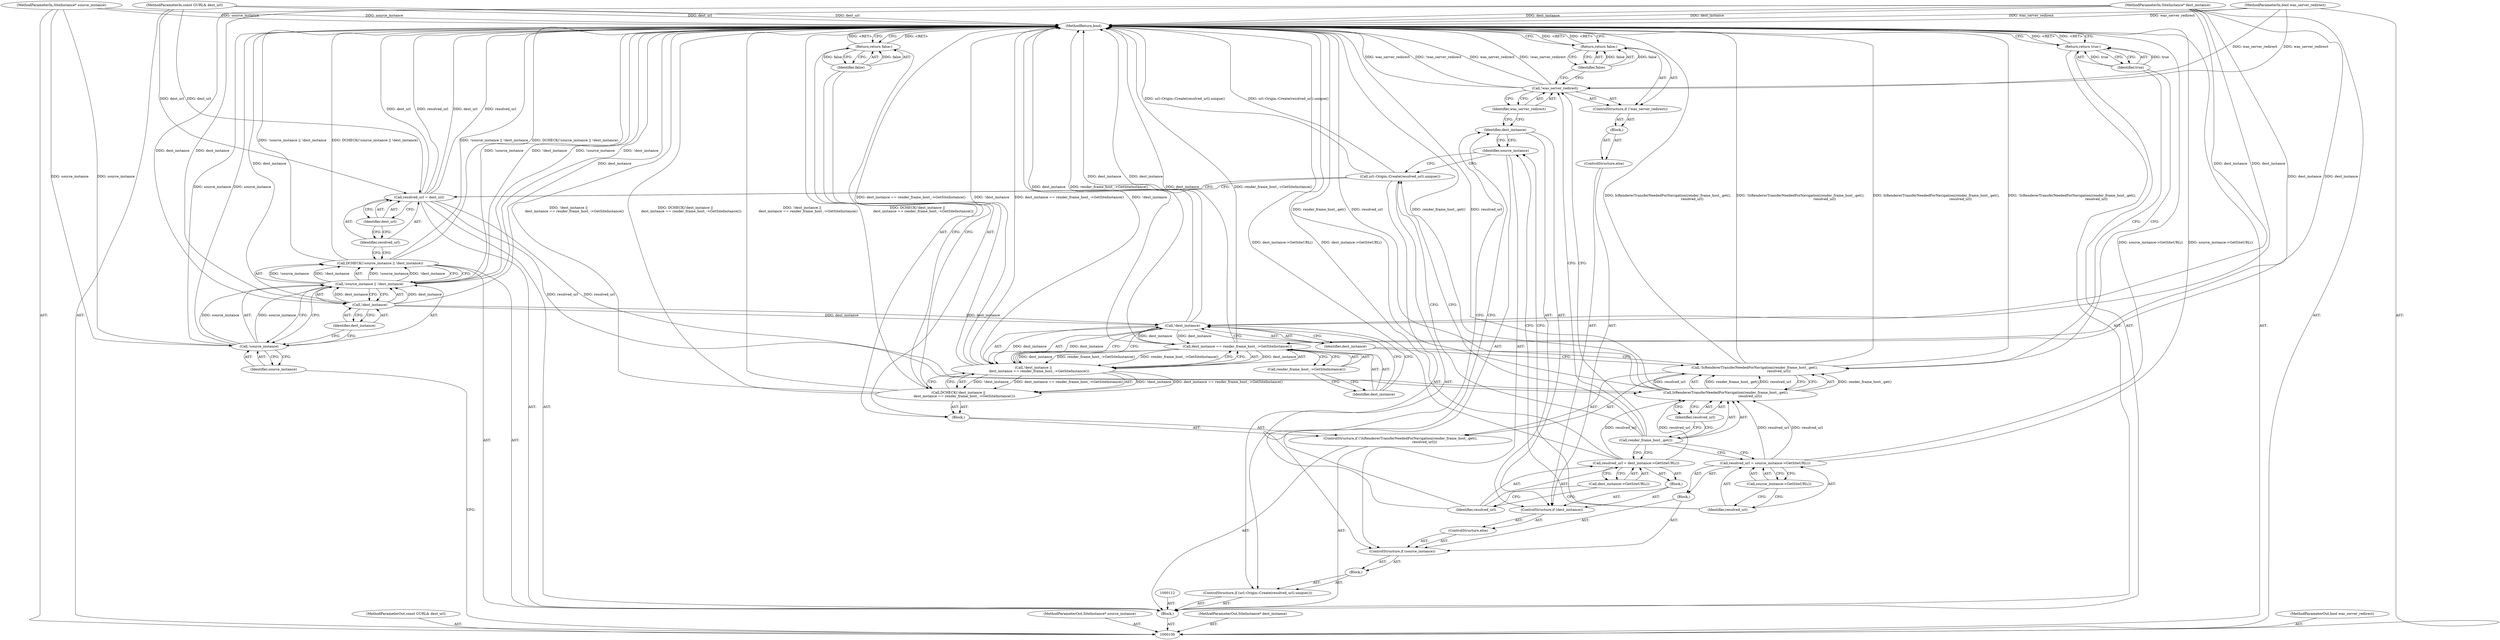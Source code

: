 digraph "1_Chrome_0bb3f5c715eb66bb5c1fb05fd81d902ca57f33ca_0" {
"1000156" [label="(MethodReturn,bool)"];
"1000121" [label="(Block,)"];
"1000119" [label="(ControlStructure,if (source_instance))"];
"1000120" [label="(Identifier,source_instance)"];
"1000124" [label="(Call,source_instance->GetSiteURL())"];
"1000122" [label="(Call,resolved_url = source_instance->GetSiteURL())"];
"1000123" [label="(Identifier,resolved_url)"];
"1000126" [label="(ControlStructure,if (dest_instance))"];
"1000127" [label="(Identifier,dest_instance)"];
"1000128" [label="(Block,)"];
"1000125" [label="(ControlStructure,else)"];
"1000131" [label="(Call,dest_instance->GetSiteURL())"];
"1000129" [label="(Call,resolved_url = dest_instance->GetSiteURL())"];
"1000130" [label="(Identifier,resolved_url)"];
"1000133" [label="(Block,)"];
"1000132" [label="(ControlStructure,else)"];
"1000135" [label="(Call,!was_server_redirect)"];
"1000136" [label="(Identifier,was_server_redirect)"];
"1000134" [label="(ControlStructure,if (!was_server_redirect))"];
"1000138" [label="(Identifier,false)"];
"1000137" [label="(Return,return false;)"];
"1000101" [label="(MethodParameterIn,const GURL& dest_url)"];
"1000207" [label="(MethodParameterOut,const GURL& dest_url)"];
"1000139" [label="(ControlStructure,if (!IsRendererTransferNeededForNavigation(render_frame_host_.get(),\n                                             resolved_url)))"];
"1000142" [label="(Call,render_frame_host_.get())"];
"1000140" [label="(Call,!IsRendererTransferNeededForNavigation(render_frame_host_.get(),\n                                             resolved_url))"];
"1000141" [label="(Call,IsRendererTransferNeededForNavigation(render_frame_host_.get(),\n                                             resolved_url))"];
"1000143" [label="(Identifier,resolved_url)"];
"1000144" [label="(Block,)"];
"1000146" [label="(Call,!dest_instance ||\n           dest_instance == render_frame_host_->GetSiteInstance())"];
"1000147" [label="(Call,!dest_instance)"];
"1000148" [label="(Identifier,dest_instance)"];
"1000145" [label="(Call,DCHECK(!dest_instance ||\n           dest_instance == render_frame_host_->GetSiteInstance()))"];
"1000149" [label="(Call,dest_instance == render_frame_host_->GetSiteInstance())"];
"1000150" [label="(Identifier,dest_instance)"];
"1000151" [label="(Call,render_frame_host_->GetSiteInstance())"];
"1000153" [label="(Identifier,false)"];
"1000152" [label="(Return,return false;)"];
"1000154" [label="(Return,return true;)"];
"1000155" [label="(Identifier,true)"];
"1000102" [label="(MethodParameterIn,SiteInstance* source_instance)"];
"1000208" [label="(MethodParameterOut,SiteInstance* source_instance)"];
"1000103" [label="(MethodParameterIn,SiteInstance* dest_instance)"];
"1000209" [label="(MethodParameterOut,SiteInstance* dest_instance)"];
"1000105" [label="(Block,)"];
"1000104" [label="(MethodParameterIn,bool was_server_redirect)"];
"1000210" [label="(MethodParameterOut,bool was_server_redirect)"];
"1000109" [label="(Identifier,source_instance)"];
"1000106" [label="(Call,DCHECK(!source_instance || !dest_instance))"];
"1000110" [label="(Call,!dest_instance)"];
"1000111" [label="(Identifier,dest_instance)"];
"1000107" [label="(Call,!source_instance || !dest_instance)"];
"1000108" [label="(Call,!source_instance)"];
"1000115" [label="(Identifier,dest_url)"];
"1000113" [label="(Call,resolved_url = dest_url)"];
"1000114" [label="(Identifier,resolved_url)"];
"1000116" [label="(ControlStructure,if (url::Origin::Create(resolved_url).unique()))"];
"1000118" [label="(Block,)"];
"1000117" [label="(Call,url::Origin::Create(resolved_url).unique())"];
"1000156" -> "1000100"  [label="AST: "];
"1000156" -> "1000137"  [label="CFG: "];
"1000156" -> "1000152"  [label="CFG: "];
"1000156" -> "1000154"  [label="CFG: "];
"1000152" -> "1000156"  [label="DDG: <RET>"];
"1000137" -> "1000156"  [label="DDG: <RET>"];
"1000117" -> "1000156"  [label="DDG: url::Origin::Create(resolved_url).unique()"];
"1000141" -> "1000156"  [label="DDG: render_frame_host_.get()"];
"1000141" -> "1000156"  [label="DDG: resolved_url"];
"1000107" -> "1000156"  [label="DDG: !source_instance"];
"1000107" -> "1000156"  [label="DDG: !dest_instance"];
"1000104" -> "1000156"  [label="DDG: was_server_redirect"];
"1000113" -> "1000156"  [label="DDG: resolved_url"];
"1000113" -> "1000156"  [label="DDG: dest_url"];
"1000140" -> "1000156"  [label="DDG: IsRendererTransferNeededForNavigation(render_frame_host_.get(),\n                                             resolved_url)"];
"1000140" -> "1000156"  [label="DDG: !IsRendererTransferNeededForNavigation(render_frame_host_.get(),\n                                             resolved_url)"];
"1000102" -> "1000156"  [label="DDG: source_instance"];
"1000149" -> "1000156"  [label="DDG: dest_instance"];
"1000149" -> "1000156"  [label="DDG: render_frame_host_->GetSiteInstance()"];
"1000145" -> "1000156"  [label="DDG: !dest_instance ||\n           dest_instance == render_frame_host_->GetSiteInstance()"];
"1000145" -> "1000156"  [label="DDG: DCHECK(!dest_instance ||\n           dest_instance == render_frame_host_->GetSiteInstance())"];
"1000106" -> "1000156"  [label="DDG: !source_instance || !dest_instance"];
"1000106" -> "1000156"  [label="DDG: DCHECK(!source_instance || !dest_instance)"];
"1000103" -> "1000156"  [label="DDG: dest_instance"];
"1000146" -> "1000156"  [label="DDG: dest_instance == render_frame_host_->GetSiteInstance()"];
"1000146" -> "1000156"  [label="DDG: !dest_instance"];
"1000147" -> "1000156"  [label="DDG: dest_instance"];
"1000135" -> "1000156"  [label="DDG: !was_server_redirect"];
"1000135" -> "1000156"  [label="DDG: was_server_redirect"];
"1000101" -> "1000156"  [label="DDG: dest_url"];
"1000110" -> "1000156"  [label="DDG: dest_instance"];
"1000108" -> "1000156"  [label="DDG: source_instance"];
"1000129" -> "1000156"  [label="DDG: dest_instance->GetSiteURL()"];
"1000122" -> "1000156"  [label="DDG: source_instance->GetSiteURL()"];
"1000154" -> "1000156"  [label="DDG: <RET>"];
"1000121" -> "1000119"  [label="AST: "];
"1000122" -> "1000121"  [label="AST: "];
"1000119" -> "1000118"  [label="AST: "];
"1000120" -> "1000119"  [label="AST: "];
"1000121" -> "1000119"  [label="AST: "];
"1000125" -> "1000119"  [label="AST: "];
"1000120" -> "1000119"  [label="AST: "];
"1000120" -> "1000117"  [label="CFG: "];
"1000123" -> "1000120"  [label="CFG: "];
"1000127" -> "1000120"  [label="CFG: "];
"1000124" -> "1000122"  [label="AST: "];
"1000124" -> "1000123"  [label="CFG: "];
"1000122" -> "1000124"  [label="CFG: "];
"1000122" -> "1000121"  [label="AST: "];
"1000122" -> "1000124"  [label="CFG: "];
"1000123" -> "1000122"  [label="AST: "];
"1000124" -> "1000122"  [label="AST: "];
"1000142" -> "1000122"  [label="CFG: "];
"1000122" -> "1000156"  [label="DDG: source_instance->GetSiteURL()"];
"1000122" -> "1000141"  [label="DDG: resolved_url"];
"1000123" -> "1000122"  [label="AST: "];
"1000123" -> "1000120"  [label="CFG: "];
"1000124" -> "1000123"  [label="CFG: "];
"1000126" -> "1000125"  [label="AST: "];
"1000127" -> "1000126"  [label="AST: "];
"1000128" -> "1000126"  [label="AST: "];
"1000132" -> "1000126"  [label="AST: "];
"1000127" -> "1000126"  [label="AST: "];
"1000127" -> "1000120"  [label="CFG: "];
"1000130" -> "1000127"  [label="CFG: "];
"1000136" -> "1000127"  [label="CFG: "];
"1000128" -> "1000126"  [label="AST: "];
"1000129" -> "1000128"  [label="AST: "];
"1000125" -> "1000119"  [label="AST: "];
"1000126" -> "1000125"  [label="AST: "];
"1000131" -> "1000129"  [label="AST: "];
"1000131" -> "1000130"  [label="CFG: "];
"1000129" -> "1000131"  [label="CFG: "];
"1000129" -> "1000128"  [label="AST: "];
"1000129" -> "1000131"  [label="CFG: "];
"1000130" -> "1000129"  [label="AST: "];
"1000131" -> "1000129"  [label="AST: "];
"1000142" -> "1000129"  [label="CFG: "];
"1000129" -> "1000156"  [label="DDG: dest_instance->GetSiteURL()"];
"1000129" -> "1000141"  [label="DDG: resolved_url"];
"1000130" -> "1000129"  [label="AST: "];
"1000130" -> "1000127"  [label="CFG: "];
"1000131" -> "1000130"  [label="CFG: "];
"1000133" -> "1000132"  [label="AST: "];
"1000134" -> "1000133"  [label="AST: "];
"1000132" -> "1000126"  [label="AST: "];
"1000133" -> "1000132"  [label="AST: "];
"1000135" -> "1000134"  [label="AST: "];
"1000135" -> "1000136"  [label="CFG: "];
"1000136" -> "1000135"  [label="AST: "];
"1000138" -> "1000135"  [label="CFG: "];
"1000142" -> "1000135"  [label="CFG: "];
"1000135" -> "1000156"  [label="DDG: !was_server_redirect"];
"1000135" -> "1000156"  [label="DDG: was_server_redirect"];
"1000104" -> "1000135"  [label="DDG: was_server_redirect"];
"1000136" -> "1000135"  [label="AST: "];
"1000136" -> "1000127"  [label="CFG: "];
"1000135" -> "1000136"  [label="CFG: "];
"1000134" -> "1000133"  [label="AST: "];
"1000135" -> "1000134"  [label="AST: "];
"1000137" -> "1000134"  [label="AST: "];
"1000138" -> "1000137"  [label="AST: "];
"1000138" -> "1000135"  [label="CFG: "];
"1000137" -> "1000138"  [label="CFG: "];
"1000138" -> "1000137"  [label="DDG: false"];
"1000137" -> "1000134"  [label="AST: "];
"1000137" -> "1000138"  [label="CFG: "];
"1000138" -> "1000137"  [label="AST: "];
"1000156" -> "1000137"  [label="CFG: "];
"1000137" -> "1000156"  [label="DDG: <RET>"];
"1000138" -> "1000137"  [label="DDG: false"];
"1000101" -> "1000100"  [label="AST: "];
"1000101" -> "1000156"  [label="DDG: dest_url"];
"1000101" -> "1000113"  [label="DDG: dest_url"];
"1000207" -> "1000100"  [label="AST: "];
"1000139" -> "1000105"  [label="AST: "];
"1000140" -> "1000139"  [label="AST: "];
"1000144" -> "1000139"  [label="AST: "];
"1000142" -> "1000141"  [label="AST: "];
"1000142" -> "1000122"  [label="CFG: "];
"1000142" -> "1000129"  [label="CFG: "];
"1000142" -> "1000135"  [label="CFG: "];
"1000142" -> "1000117"  [label="CFG: "];
"1000143" -> "1000142"  [label="CFG: "];
"1000140" -> "1000139"  [label="AST: "];
"1000140" -> "1000141"  [label="CFG: "];
"1000141" -> "1000140"  [label="AST: "];
"1000148" -> "1000140"  [label="CFG: "];
"1000155" -> "1000140"  [label="CFG: "];
"1000140" -> "1000156"  [label="DDG: IsRendererTransferNeededForNavigation(render_frame_host_.get(),\n                                             resolved_url)"];
"1000140" -> "1000156"  [label="DDG: !IsRendererTransferNeededForNavigation(render_frame_host_.get(),\n                                             resolved_url)"];
"1000141" -> "1000140"  [label="DDG: render_frame_host_.get()"];
"1000141" -> "1000140"  [label="DDG: resolved_url"];
"1000141" -> "1000140"  [label="AST: "];
"1000141" -> "1000143"  [label="CFG: "];
"1000142" -> "1000141"  [label="AST: "];
"1000143" -> "1000141"  [label="AST: "];
"1000140" -> "1000141"  [label="CFG: "];
"1000141" -> "1000156"  [label="DDG: render_frame_host_.get()"];
"1000141" -> "1000156"  [label="DDG: resolved_url"];
"1000141" -> "1000140"  [label="DDG: render_frame_host_.get()"];
"1000141" -> "1000140"  [label="DDG: resolved_url"];
"1000129" -> "1000141"  [label="DDG: resolved_url"];
"1000113" -> "1000141"  [label="DDG: resolved_url"];
"1000122" -> "1000141"  [label="DDG: resolved_url"];
"1000143" -> "1000141"  [label="AST: "];
"1000143" -> "1000142"  [label="CFG: "];
"1000141" -> "1000143"  [label="CFG: "];
"1000144" -> "1000139"  [label="AST: "];
"1000145" -> "1000144"  [label="AST: "];
"1000152" -> "1000144"  [label="AST: "];
"1000146" -> "1000145"  [label="AST: "];
"1000146" -> "1000147"  [label="CFG: "];
"1000146" -> "1000149"  [label="CFG: "];
"1000147" -> "1000146"  [label="AST: "];
"1000149" -> "1000146"  [label="AST: "];
"1000145" -> "1000146"  [label="CFG: "];
"1000146" -> "1000156"  [label="DDG: dest_instance == render_frame_host_->GetSiteInstance()"];
"1000146" -> "1000156"  [label="DDG: !dest_instance"];
"1000146" -> "1000145"  [label="DDG: !dest_instance"];
"1000146" -> "1000145"  [label="DDG: dest_instance == render_frame_host_->GetSiteInstance()"];
"1000147" -> "1000146"  [label="DDG: dest_instance"];
"1000149" -> "1000146"  [label="DDG: dest_instance"];
"1000149" -> "1000146"  [label="DDG: render_frame_host_->GetSiteInstance()"];
"1000147" -> "1000146"  [label="AST: "];
"1000147" -> "1000148"  [label="CFG: "];
"1000148" -> "1000147"  [label="AST: "];
"1000150" -> "1000147"  [label="CFG: "];
"1000146" -> "1000147"  [label="CFG: "];
"1000147" -> "1000156"  [label="DDG: dest_instance"];
"1000147" -> "1000146"  [label="DDG: dest_instance"];
"1000110" -> "1000147"  [label="DDG: dest_instance"];
"1000103" -> "1000147"  [label="DDG: dest_instance"];
"1000147" -> "1000149"  [label="DDG: dest_instance"];
"1000148" -> "1000147"  [label="AST: "];
"1000148" -> "1000140"  [label="CFG: "];
"1000147" -> "1000148"  [label="CFG: "];
"1000145" -> "1000144"  [label="AST: "];
"1000145" -> "1000146"  [label="CFG: "];
"1000146" -> "1000145"  [label="AST: "];
"1000153" -> "1000145"  [label="CFG: "];
"1000145" -> "1000156"  [label="DDG: !dest_instance ||\n           dest_instance == render_frame_host_->GetSiteInstance()"];
"1000145" -> "1000156"  [label="DDG: DCHECK(!dest_instance ||\n           dest_instance == render_frame_host_->GetSiteInstance())"];
"1000146" -> "1000145"  [label="DDG: !dest_instance"];
"1000146" -> "1000145"  [label="DDG: dest_instance == render_frame_host_->GetSiteInstance()"];
"1000149" -> "1000146"  [label="AST: "];
"1000149" -> "1000151"  [label="CFG: "];
"1000150" -> "1000149"  [label="AST: "];
"1000151" -> "1000149"  [label="AST: "];
"1000146" -> "1000149"  [label="CFG: "];
"1000149" -> "1000156"  [label="DDG: dest_instance"];
"1000149" -> "1000156"  [label="DDG: render_frame_host_->GetSiteInstance()"];
"1000149" -> "1000146"  [label="DDG: dest_instance"];
"1000149" -> "1000146"  [label="DDG: render_frame_host_->GetSiteInstance()"];
"1000147" -> "1000149"  [label="DDG: dest_instance"];
"1000103" -> "1000149"  [label="DDG: dest_instance"];
"1000150" -> "1000149"  [label="AST: "];
"1000150" -> "1000147"  [label="CFG: "];
"1000151" -> "1000150"  [label="CFG: "];
"1000151" -> "1000149"  [label="AST: "];
"1000151" -> "1000150"  [label="CFG: "];
"1000149" -> "1000151"  [label="CFG: "];
"1000153" -> "1000152"  [label="AST: "];
"1000153" -> "1000145"  [label="CFG: "];
"1000152" -> "1000153"  [label="CFG: "];
"1000153" -> "1000152"  [label="DDG: false"];
"1000152" -> "1000144"  [label="AST: "];
"1000152" -> "1000153"  [label="CFG: "];
"1000153" -> "1000152"  [label="AST: "];
"1000156" -> "1000152"  [label="CFG: "];
"1000152" -> "1000156"  [label="DDG: <RET>"];
"1000153" -> "1000152"  [label="DDG: false"];
"1000154" -> "1000105"  [label="AST: "];
"1000154" -> "1000155"  [label="CFG: "];
"1000155" -> "1000154"  [label="AST: "];
"1000156" -> "1000154"  [label="CFG: "];
"1000154" -> "1000156"  [label="DDG: <RET>"];
"1000155" -> "1000154"  [label="DDG: true"];
"1000155" -> "1000154"  [label="AST: "];
"1000155" -> "1000140"  [label="CFG: "];
"1000154" -> "1000155"  [label="CFG: "];
"1000155" -> "1000154"  [label="DDG: true"];
"1000102" -> "1000100"  [label="AST: "];
"1000102" -> "1000156"  [label="DDG: source_instance"];
"1000102" -> "1000108"  [label="DDG: source_instance"];
"1000208" -> "1000100"  [label="AST: "];
"1000103" -> "1000100"  [label="AST: "];
"1000103" -> "1000156"  [label="DDG: dest_instance"];
"1000103" -> "1000110"  [label="DDG: dest_instance"];
"1000103" -> "1000147"  [label="DDG: dest_instance"];
"1000103" -> "1000149"  [label="DDG: dest_instance"];
"1000209" -> "1000100"  [label="AST: "];
"1000105" -> "1000100"  [label="AST: "];
"1000106" -> "1000105"  [label="AST: "];
"1000112" -> "1000105"  [label="AST: "];
"1000113" -> "1000105"  [label="AST: "];
"1000116" -> "1000105"  [label="AST: "];
"1000139" -> "1000105"  [label="AST: "];
"1000154" -> "1000105"  [label="AST: "];
"1000104" -> "1000100"  [label="AST: "];
"1000104" -> "1000156"  [label="DDG: was_server_redirect"];
"1000104" -> "1000135"  [label="DDG: was_server_redirect"];
"1000210" -> "1000100"  [label="AST: "];
"1000109" -> "1000108"  [label="AST: "];
"1000109" -> "1000100"  [label="CFG: "];
"1000108" -> "1000109"  [label="CFG: "];
"1000106" -> "1000105"  [label="AST: "];
"1000106" -> "1000107"  [label="CFG: "];
"1000107" -> "1000106"  [label="AST: "];
"1000114" -> "1000106"  [label="CFG: "];
"1000106" -> "1000156"  [label="DDG: !source_instance || !dest_instance"];
"1000106" -> "1000156"  [label="DDG: DCHECK(!source_instance || !dest_instance)"];
"1000107" -> "1000106"  [label="DDG: !source_instance"];
"1000107" -> "1000106"  [label="DDG: !dest_instance"];
"1000110" -> "1000107"  [label="AST: "];
"1000110" -> "1000111"  [label="CFG: "];
"1000111" -> "1000110"  [label="AST: "];
"1000107" -> "1000110"  [label="CFG: "];
"1000110" -> "1000156"  [label="DDG: dest_instance"];
"1000110" -> "1000107"  [label="DDG: dest_instance"];
"1000103" -> "1000110"  [label="DDG: dest_instance"];
"1000110" -> "1000147"  [label="DDG: dest_instance"];
"1000111" -> "1000110"  [label="AST: "];
"1000111" -> "1000108"  [label="CFG: "];
"1000110" -> "1000111"  [label="CFG: "];
"1000107" -> "1000106"  [label="AST: "];
"1000107" -> "1000108"  [label="CFG: "];
"1000107" -> "1000110"  [label="CFG: "];
"1000108" -> "1000107"  [label="AST: "];
"1000110" -> "1000107"  [label="AST: "];
"1000106" -> "1000107"  [label="CFG: "];
"1000107" -> "1000156"  [label="DDG: !source_instance"];
"1000107" -> "1000156"  [label="DDG: !dest_instance"];
"1000107" -> "1000106"  [label="DDG: !source_instance"];
"1000107" -> "1000106"  [label="DDG: !dest_instance"];
"1000108" -> "1000107"  [label="DDG: source_instance"];
"1000110" -> "1000107"  [label="DDG: dest_instance"];
"1000108" -> "1000107"  [label="AST: "];
"1000108" -> "1000109"  [label="CFG: "];
"1000109" -> "1000108"  [label="AST: "];
"1000111" -> "1000108"  [label="CFG: "];
"1000107" -> "1000108"  [label="CFG: "];
"1000108" -> "1000156"  [label="DDG: source_instance"];
"1000108" -> "1000107"  [label="DDG: source_instance"];
"1000102" -> "1000108"  [label="DDG: source_instance"];
"1000115" -> "1000113"  [label="AST: "];
"1000115" -> "1000114"  [label="CFG: "];
"1000113" -> "1000115"  [label="CFG: "];
"1000113" -> "1000105"  [label="AST: "];
"1000113" -> "1000115"  [label="CFG: "];
"1000114" -> "1000113"  [label="AST: "];
"1000115" -> "1000113"  [label="AST: "];
"1000117" -> "1000113"  [label="CFG: "];
"1000113" -> "1000156"  [label="DDG: resolved_url"];
"1000113" -> "1000156"  [label="DDG: dest_url"];
"1000101" -> "1000113"  [label="DDG: dest_url"];
"1000113" -> "1000141"  [label="DDG: resolved_url"];
"1000114" -> "1000113"  [label="AST: "];
"1000114" -> "1000106"  [label="CFG: "];
"1000115" -> "1000114"  [label="CFG: "];
"1000116" -> "1000105"  [label="AST: "];
"1000117" -> "1000116"  [label="AST: "];
"1000118" -> "1000116"  [label="AST: "];
"1000118" -> "1000116"  [label="AST: "];
"1000119" -> "1000118"  [label="AST: "];
"1000117" -> "1000116"  [label="AST: "];
"1000117" -> "1000113"  [label="CFG: "];
"1000120" -> "1000117"  [label="CFG: "];
"1000142" -> "1000117"  [label="CFG: "];
"1000117" -> "1000156"  [label="DDG: url::Origin::Create(resolved_url).unique()"];
}
